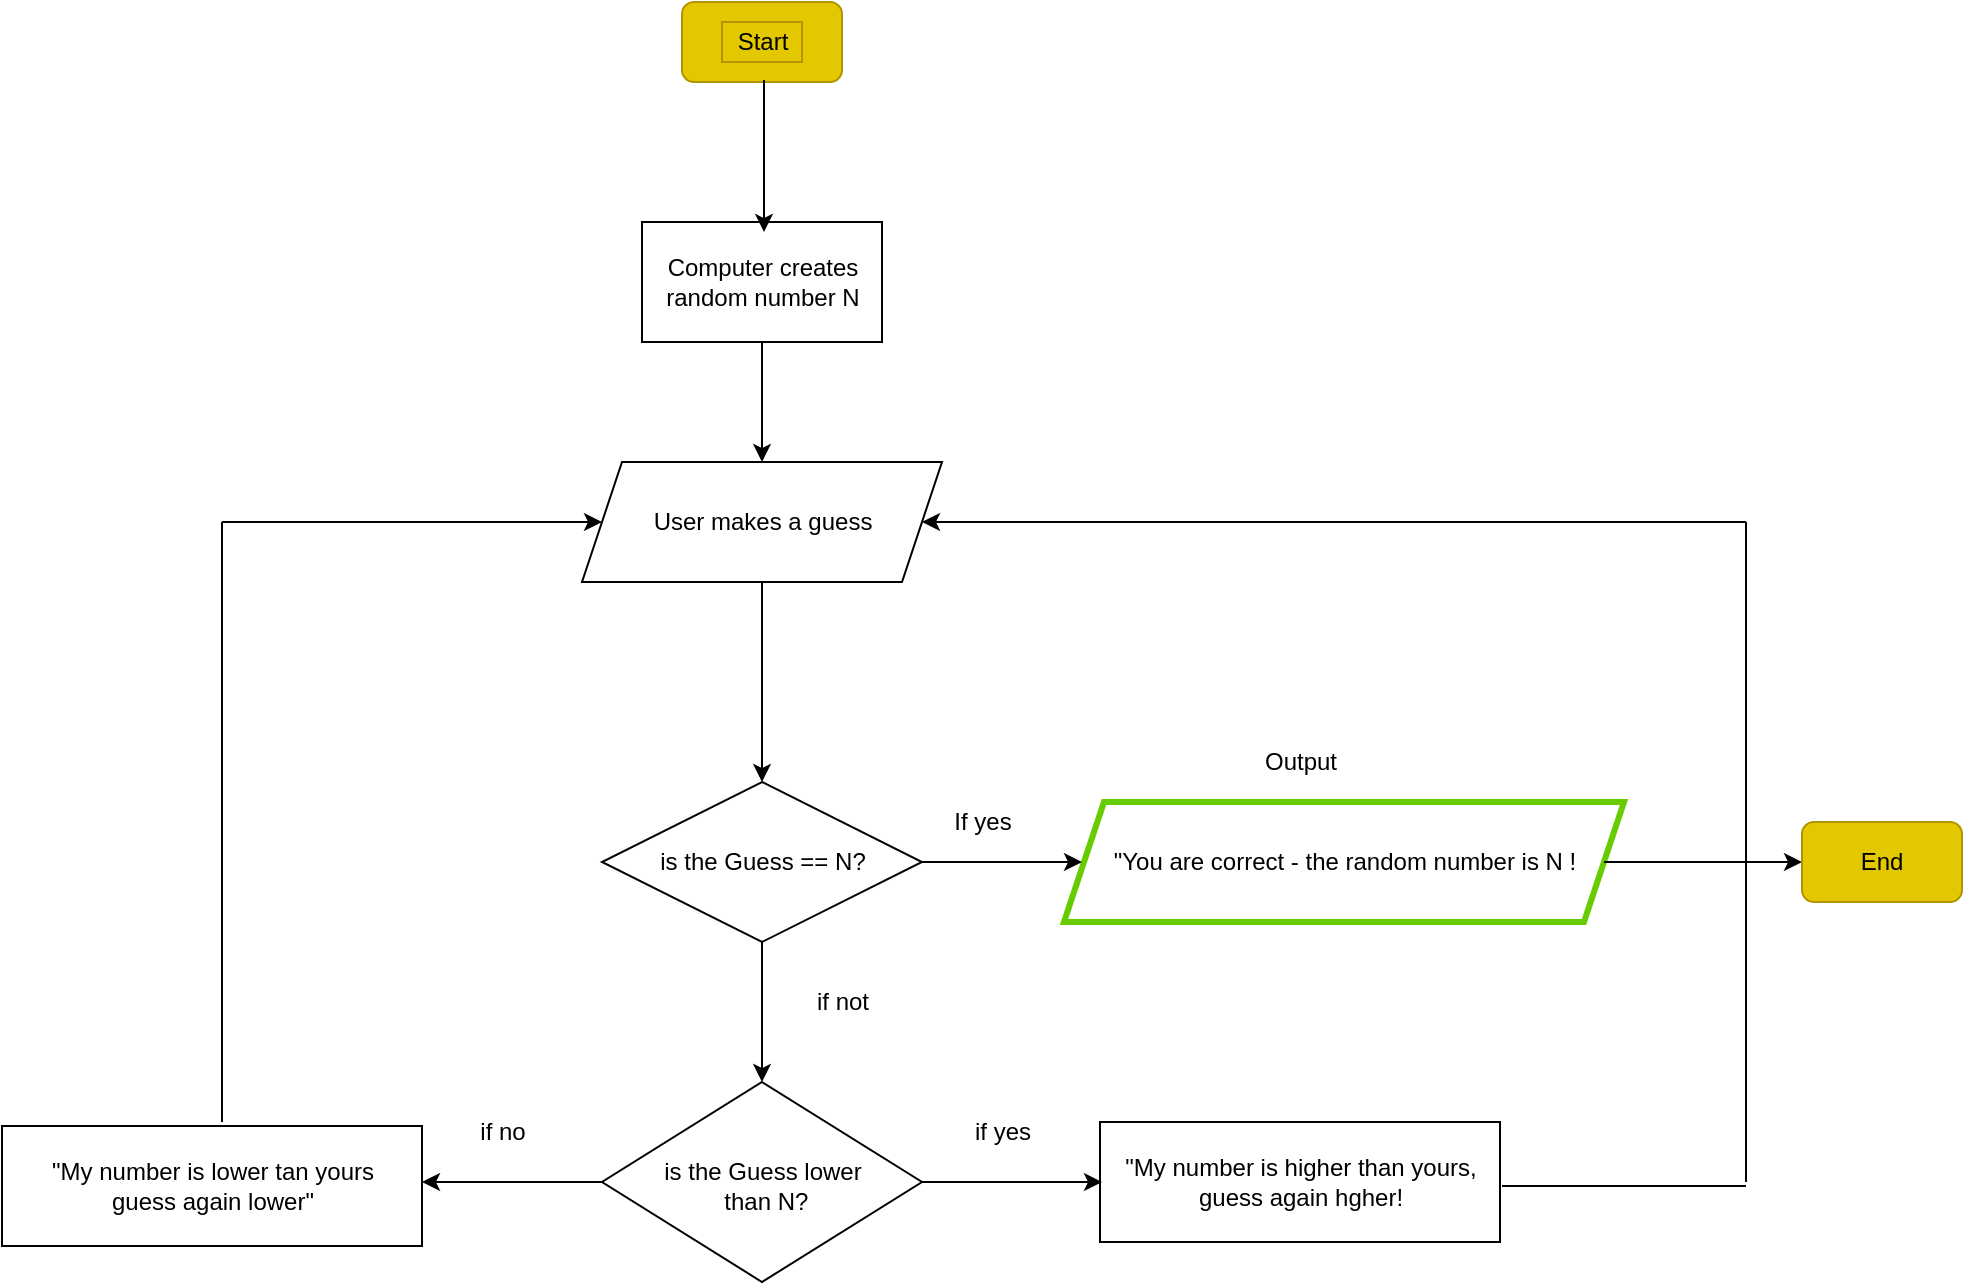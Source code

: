 <mxfile version="14.8.0" type="device"><diagram id="30duyYO6yhc4al5Bk6gN" name="Page-1"><mxGraphModel dx="375" dy="633" grid="1" gridSize="10" guides="1" tooltips="1" connect="1" arrows="1" fold="1" page="1" pageScale="1" pageWidth="827" pageHeight="1169" math="0" shadow="0"><root><mxCell id="0"/><mxCell id="1" parent="0"/><mxCell id="-MZgo7aW759QlfJ7LtPZ-10" value="" style="shape=parallelogram;perimeter=parallelogramPerimeter;whiteSpace=wrap;html=1;fixedSize=1;strokeColor=#66CC00;strokeWidth=3;" parent="1" vertex="1"><mxGeometry x="2101" y="760" width="280" height="60" as="geometry"/></mxCell><mxCell id="-MZgo7aW759QlfJ7LtPZ-3" value="" style="rounded=0;whiteSpace=wrap;html=1;" parent="1" vertex="1"><mxGeometry x="2119" y="920" width="200" height="60" as="geometry"/></mxCell><mxCell id="-MZgo7aW759QlfJ7LtPZ-2" value="" style="rounded=0;whiteSpace=wrap;html=1;" parent="1" vertex="1"><mxGeometry x="1890" y="470" width="120" height="60" as="geometry"/></mxCell><mxCell id="tVw0z5yzi3VPSDaAszkr-1" value="" style="rounded=1;whiteSpace=wrap;html=1;fillColor=#e3c800;strokeColor=#B09500;fontColor=#000000;" parent="1" vertex="1"><mxGeometry x="1910" y="360" width="80" height="40" as="geometry"/></mxCell><mxCell id="tVw0z5yzi3VPSDaAszkr-2" value="Start" style="text;html=1;resizable=0;autosize=1;align=center;verticalAlign=middle;points=[];fillColor=#e3c800;strokeColor=#B09500;rounded=0;fontColor=#000000;" parent="1" vertex="1"><mxGeometry x="1930" y="370" width="40" height="20" as="geometry"/></mxCell><mxCell id="tVw0z5yzi3VPSDaAszkr-4" value="Computer creates &lt;br&gt;random number N" style="text;html=1;resizable=0;autosize=1;align=center;verticalAlign=middle;points=[];fillColor=none;strokeColor=none;rounded=0;" parent="1" vertex="1"><mxGeometry x="1895" y="485" width="110" height="30" as="geometry"/></mxCell><mxCell id="tVw0z5yzi3VPSDaAszkr-5" value="" style="endArrow=classic;html=1;" parent="1" edge="1"><mxGeometry width="50" height="50" relative="1" as="geometry"><mxPoint x="1951" y="399" as="sourcePoint"/><mxPoint x="1951" y="475" as="targetPoint"/></mxGeometry></mxCell><mxCell id="tVw0z5yzi3VPSDaAszkr-6" value="" style="rhombus;whiteSpace=wrap;html=1;" parent="1" vertex="1"><mxGeometry x="1870" y="750" width="160" height="80" as="geometry"/></mxCell><mxCell id="tVw0z5yzi3VPSDaAszkr-7" value="is the Guess == N?" style="text;html=1;resizable=0;autosize=1;align=center;verticalAlign=middle;points=[];fillColor=none;strokeColor=none;rounded=0;" parent="1" vertex="1"><mxGeometry x="1890" y="780" width="120" height="20" as="geometry"/></mxCell><mxCell id="tVw0z5yzi3VPSDaAszkr-10" value="" style="endArrow=classic;html=1;exitX=0.5;exitY=1;exitDx=0;exitDy=0;" parent="1" source="tVw0z5yzi3VPSDaAszkr-21" edge="1"><mxGeometry width="50" height="50" relative="1" as="geometry"><mxPoint x="1950" y="690" as="sourcePoint"/><mxPoint x="1950" y="750" as="targetPoint"/></mxGeometry></mxCell><mxCell id="tVw0z5yzi3VPSDaAszkr-11" value="" style="endArrow=classic;html=1;exitX=1;exitY=0.5;exitDx=0;exitDy=0;" parent="1" source="tVw0z5yzi3VPSDaAszkr-6" edge="1"><mxGeometry width="50" height="50" relative="1" as="geometry"><mxPoint x="2000" y="820" as="sourcePoint"/><mxPoint x="2110" y="790" as="targetPoint"/></mxGeometry></mxCell><mxCell id="tVw0z5yzi3VPSDaAszkr-12" value="If yes" style="text;html=1;resizable=0;autosize=1;align=center;verticalAlign=middle;points=[];fillColor=none;strokeColor=none;rounded=0;" parent="1" vertex="1"><mxGeometry x="2040" y="760" width="40" height="20" as="geometry"/></mxCell><mxCell id="tVw0z5yzi3VPSDaAszkr-15" value="&quot;You are correct - the random number is N !" style="text;html=1;resizable=0;autosize=1;align=center;verticalAlign=middle;points=[];fillColor=none;strokeColor=none;rounded=0;" parent="1" vertex="1"><mxGeometry x="2116" y="780" width="250" height="20" as="geometry"/></mxCell><mxCell id="tVw0z5yzi3VPSDaAszkr-16" value="Output" style="text;html=1;resizable=0;autosize=1;align=center;verticalAlign=middle;points=[];fillColor=none;strokeColor=none;rounded=0;" parent="1" vertex="1"><mxGeometry x="2194" y="730" width="50" height="20" as="geometry"/></mxCell><mxCell id="tVw0z5yzi3VPSDaAszkr-17" value="" style="endArrow=classic;html=1;exitX=0.5;exitY=1;exitDx=0;exitDy=0;entryX=0.5;entryY=0;entryDx=0;entryDy=0;" parent="1" source="tVw0z5yzi3VPSDaAszkr-6" target="tVw0z5yzi3VPSDaAszkr-18" edge="1"><mxGeometry width="50" height="50" relative="1" as="geometry"><mxPoint x="1920" y="890" as="sourcePoint"/><mxPoint x="1950" y="880" as="targetPoint"/></mxGeometry></mxCell><mxCell id="tVw0z5yzi3VPSDaAszkr-18" value="" style="rhombus;whiteSpace=wrap;html=1;" parent="1" vertex="1"><mxGeometry x="1870" y="900" width="160" height="100" as="geometry"/></mxCell><mxCell id="tVw0z5yzi3VPSDaAszkr-19" value="is the Guess lower&lt;br&gt;&amp;nbsp;than N?" style="text;html=1;resizable=0;autosize=1;align=center;verticalAlign=middle;points=[];fillColor=none;strokeColor=none;rounded=0;" parent="1" vertex="1"><mxGeometry x="1895" y="937" width="110" height="30" as="geometry"/></mxCell><mxCell id="tVw0z5yzi3VPSDaAszkr-21" value="" style="shape=parallelogram;perimeter=parallelogramPerimeter;whiteSpace=wrap;html=1;fixedSize=1;" parent="1" vertex="1"><mxGeometry x="1860" y="590" width="180" height="60" as="geometry"/></mxCell><mxCell id="tVw0z5yzi3VPSDaAszkr-22" value="" style="endArrow=classic;html=1;exitX=0.5;exitY=1;exitDx=0;exitDy=0;entryX=0.5;entryY=0;entryDx=0;entryDy=0;" parent="1" source="-MZgo7aW759QlfJ7LtPZ-2" target="tVw0z5yzi3VPSDaAszkr-21" edge="1"><mxGeometry width="50" height="50" relative="1" as="geometry"><mxPoint x="1950" y="540" as="sourcePoint"/><mxPoint x="2120" y="560" as="targetPoint"/></mxGeometry></mxCell><mxCell id="tVw0z5yzi3VPSDaAszkr-23" value="User makes a guess" style="text;html=1;resizable=0;autosize=1;align=center;verticalAlign=middle;points=[];fillColor=none;strokeColor=none;rounded=0;" parent="1" vertex="1"><mxGeometry x="1890" y="610" width="120" height="20" as="geometry"/></mxCell><mxCell id="tVw0z5yzi3VPSDaAszkr-24" value="if not" style="text;html=1;resizable=0;autosize=1;align=center;verticalAlign=middle;points=[];fillColor=none;strokeColor=none;rounded=0;" parent="1" vertex="1"><mxGeometry x="1970" y="850" width="40" height="20" as="geometry"/></mxCell><mxCell id="tVw0z5yzi3VPSDaAszkr-26" value="" style="endArrow=classic;html=1;exitX=1;exitY=0.5;exitDx=0;exitDy=0;" parent="1" source="tVw0z5yzi3VPSDaAszkr-18" edge="1"><mxGeometry width="50" height="50" relative="1" as="geometry"><mxPoint x="2030" y="980" as="sourcePoint"/><mxPoint x="2120" y="950" as="targetPoint"/></mxGeometry></mxCell><mxCell id="tVw0z5yzi3VPSDaAszkr-29" value="&quot;My number is higher than yours,&lt;br&gt;guess again hgher!" style="text;html=1;resizable=0;autosize=1;align=center;verticalAlign=middle;points=[];fillColor=none;strokeColor=none;rounded=0;" parent="1" vertex="1"><mxGeometry x="2124" y="935" width="190" height="30" as="geometry"/></mxCell><mxCell id="tVw0z5yzi3VPSDaAszkr-30" value="if yes" style="text;html=1;resizable=0;autosize=1;align=center;verticalAlign=middle;points=[];fillColor=none;strokeColor=none;rounded=0;" parent="1" vertex="1"><mxGeometry x="2050" y="915" width="40" height="20" as="geometry"/></mxCell><mxCell id="tVw0z5yzi3VPSDaAszkr-31" value="" style="endArrow=none;html=1;" parent="1" edge="1"><mxGeometry width="50" height="50" relative="1" as="geometry"><mxPoint x="2320" y="952" as="sourcePoint"/><mxPoint x="2442" y="952" as="targetPoint"/></mxGeometry></mxCell><mxCell id="tVw0z5yzi3VPSDaAszkr-32" value="" style="endArrow=none;html=1;" parent="1" edge="1"><mxGeometry width="50" height="50" relative="1" as="geometry"><mxPoint x="2442" y="950" as="sourcePoint"/><mxPoint x="2442" y="620" as="targetPoint"/></mxGeometry></mxCell><mxCell id="tVw0z5yzi3VPSDaAszkr-33" value="" style="endArrow=classic;html=1;entryX=1;entryY=0.5;entryDx=0;entryDy=0;" parent="1" target="tVw0z5yzi3VPSDaAszkr-21" edge="1"><mxGeometry width="50" height="50" relative="1" as="geometry"><mxPoint x="2442" y="620" as="sourcePoint"/><mxPoint x="2380" y="610" as="targetPoint"/></mxGeometry></mxCell><mxCell id="tVw0z5yzi3VPSDaAszkr-34" value="" style="endArrow=classic;html=1;exitX=0;exitY=0.5;exitDx=0;exitDy=0;" parent="1" source="tVw0z5yzi3VPSDaAszkr-18" edge="1"><mxGeometry width="50" height="50" relative="1" as="geometry"><mxPoint x="1810" y="970" as="sourcePoint"/><mxPoint x="1780" y="950" as="targetPoint"/></mxGeometry></mxCell><mxCell id="-MZgo7aW759QlfJ7LtPZ-5" value="" style="rounded=0;whiteSpace=wrap;html=1;" parent="1" vertex="1"><mxGeometry x="1570" y="922" width="210" height="60" as="geometry"/></mxCell><mxCell id="-MZgo7aW759QlfJ7LtPZ-6" value="&quot;My number is lower tan yours&lt;br&gt;guess again lower&quot;" style="text;html=1;resizable=0;autosize=1;align=center;verticalAlign=middle;points=[];fillColor=none;strokeColor=none;rounded=0;" parent="1" vertex="1"><mxGeometry x="1585" y="937" width="180" height="30" as="geometry"/></mxCell><mxCell id="-MZgo7aW759QlfJ7LtPZ-8" value="" style="endArrow=classic;html=1;entryX=0;entryY=0.5;entryDx=0;entryDy=0;" parent="1" target="tVw0z5yzi3VPSDaAszkr-21" edge="1"><mxGeometry width="50" height="50" relative="1" as="geometry"><mxPoint x="1680" y="620" as="sourcePoint"/><mxPoint x="1910" y="690" as="targetPoint"/></mxGeometry></mxCell><mxCell id="-MZgo7aW759QlfJ7LtPZ-9" value="if no" style="text;html=1;resizable=0;autosize=1;align=center;verticalAlign=middle;points=[];fillColor=none;strokeColor=none;rounded=0;" parent="1" vertex="1"><mxGeometry x="1800" y="915" width="40" height="20" as="geometry"/></mxCell><mxCell id="-MZgo7aW759QlfJ7LtPZ-11" value="" style="endArrow=none;html=1;" parent="1" edge="1"><mxGeometry width="50" height="50" relative="1" as="geometry"><mxPoint x="1680" y="920" as="sourcePoint"/><mxPoint x="1680" y="620" as="targetPoint"/></mxGeometry></mxCell><mxCell id="1OMADqFmB0G5QxD41aAx-1" value="" style="endArrow=classic;html=1;exitX=1;exitY=0.5;exitDx=0;exitDy=0;entryX=0;entryY=0.5;entryDx=0;entryDy=0;" edge="1" parent="1" source="-MZgo7aW759QlfJ7LtPZ-10" target="1OMADqFmB0G5QxD41aAx-2"><mxGeometry width="50" height="50" relative="1" as="geometry"><mxPoint x="2380" y="820" as="sourcePoint"/><mxPoint x="2430" y="790" as="targetPoint"/></mxGeometry></mxCell><mxCell id="1OMADqFmB0G5QxD41aAx-2" value="End" style="rounded=1;whiteSpace=wrap;html=1;fillColor=#e3c800;strokeColor=#B09500;fontColor=#000000;" vertex="1" parent="1"><mxGeometry x="2470" y="770" width="80" height="40" as="geometry"/></mxCell></root></mxGraphModel></diagram></mxfile>
